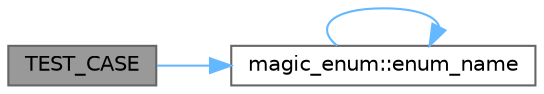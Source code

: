 digraph "TEST_CASE"
{
 // LATEX_PDF_SIZE
  bgcolor="transparent";
  edge [fontname=Helvetica,fontsize=10,labelfontname=Helvetica,labelfontsize=10];
  node [fontname=Helvetica,fontsize=10,shape=box,height=0.2,width=0.4];
  rankdir="LR";
  Node1 [id="Node000001",label="TEST_CASE",height=0.2,width=0.4,color="gray40", fillcolor="grey60", style="filled", fontcolor="black",tooltip=" "];
  Node1 -> Node2 [id="edge1_Node000001_Node000002",color="steelblue1",style="solid",tooltip=" "];
  Node2 [id="Node000002",label="magic_enum::enum_name",height=0.2,width=0.4,color="grey40", fillcolor="white", style="filled",URL="$namespacemagic__enum.html#a3b5bc602b74e241dc5ac1ac19fd523a8",tooltip=" "];
  Node2 -> Node2 [id="edge2_Node000002_Node000002",color="steelblue1",style="solid",tooltip=" "];
}

